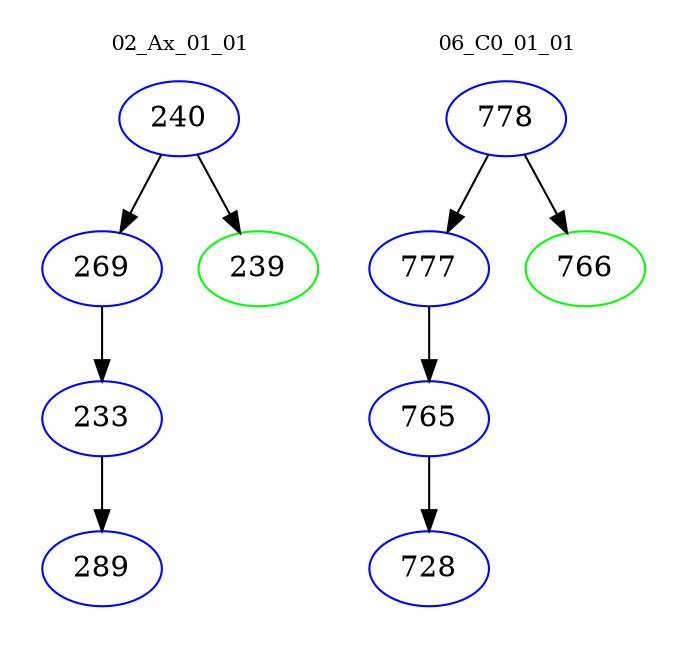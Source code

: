 digraph{
subgraph cluster_0 {
color = white
label = "02_Ax_01_01";
fontsize=10;
T0_240 [label="240", color="blue"]
T0_240 -> T0_269 [color="black"]
T0_269 [label="269", color="blue"]
T0_269 -> T0_233 [color="black"]
T0_233 [label="233", color="blue"]
T0_233 -> T0_289 [color="black"]
T0_289 [label="289", color="blue"]
T0_240 -> T0_239 [color="black"]
T0_239 [label="239", color="green"]
}
subgraph cluster_1 {
color = white
label = "06_C0_01_01";
fontsize=10;
T1_778 [label="778", color="blue"]
T1_778 -> T1_777 [color="black"]
T1_777 [label="777", color="blue"]
T1_777 -> T1_765 [color="black"]
T1_765 [label="765", color="blue"]
T1_765 -> T1_728 [color="black"]
T1_728 [label="728", color="blue"]
T1_778 -> T1_766 [color="black"]
T1_766 [label="766", color="green"]
}
}
